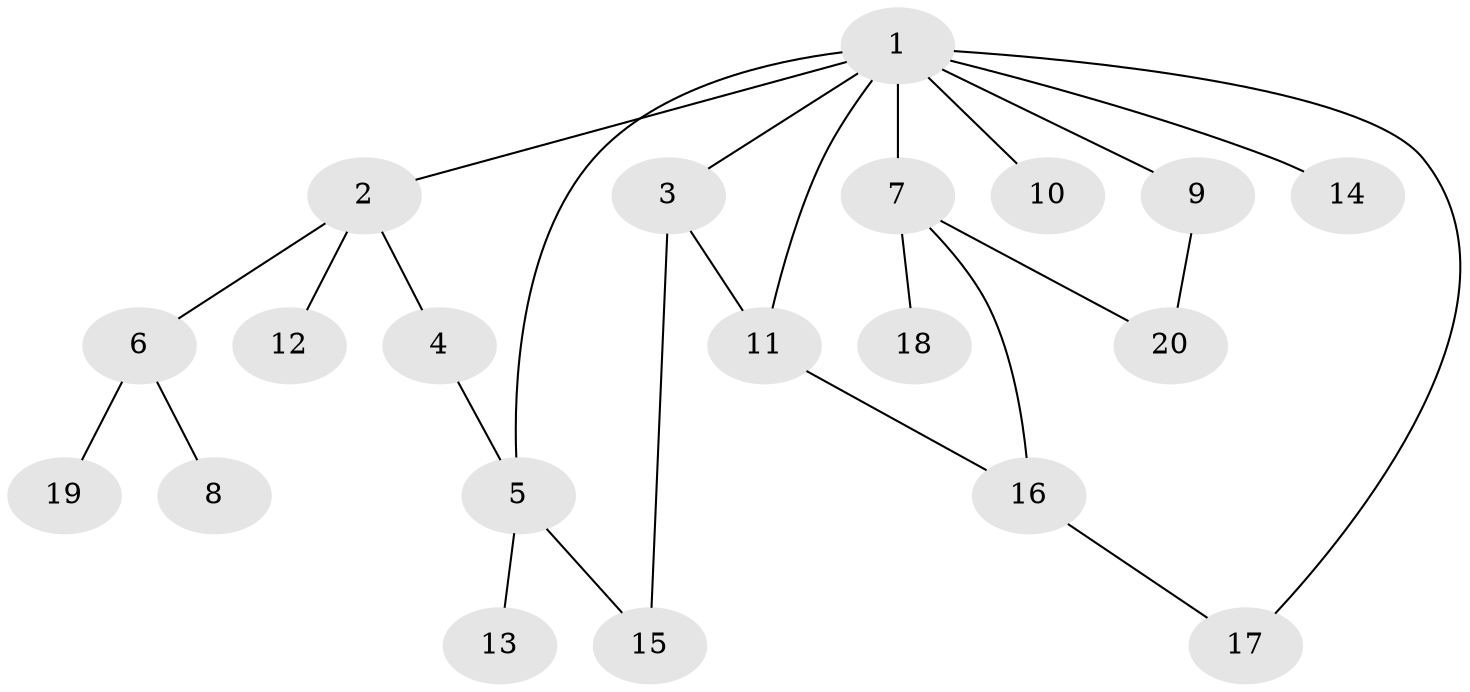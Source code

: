 // Generated by graph-tools (version 1.1) at 2025/46/02/15/25 05:46:28]
// undirected, 20 vertices, 25 edges
graph export_dot {
graph [start="1"]
  node [color=gray90,style=filled];
  1;
  2;
  3;
  4;
  5;
  6;
  7;
  8;
  9;
  10;
  11;
  12;
  13;
  14;
  15;
  16;
  17;
  18;
  19;
  20;
  1 -- 2;
  1 -- 3;
  1 -- 7;
  1 -- 9;
  1 -- 10;
  1 -- 11;
  1 -- 14;
  1 -- 17;
  1 -- 5;
  2 -- 4;
  2 -- 6;
  2 -- 12;
  3 -- 11;
  3 -- 15;
  4 -- 5;
  5 -- 13;
  5 -- 15;
  6 -- 8;
  6 -- 19;
  7 -- 18;
  7 -- 16;
  7 -- 20;
  9 -- 20;
  11 -- 16;
  16 -- 17;
}
